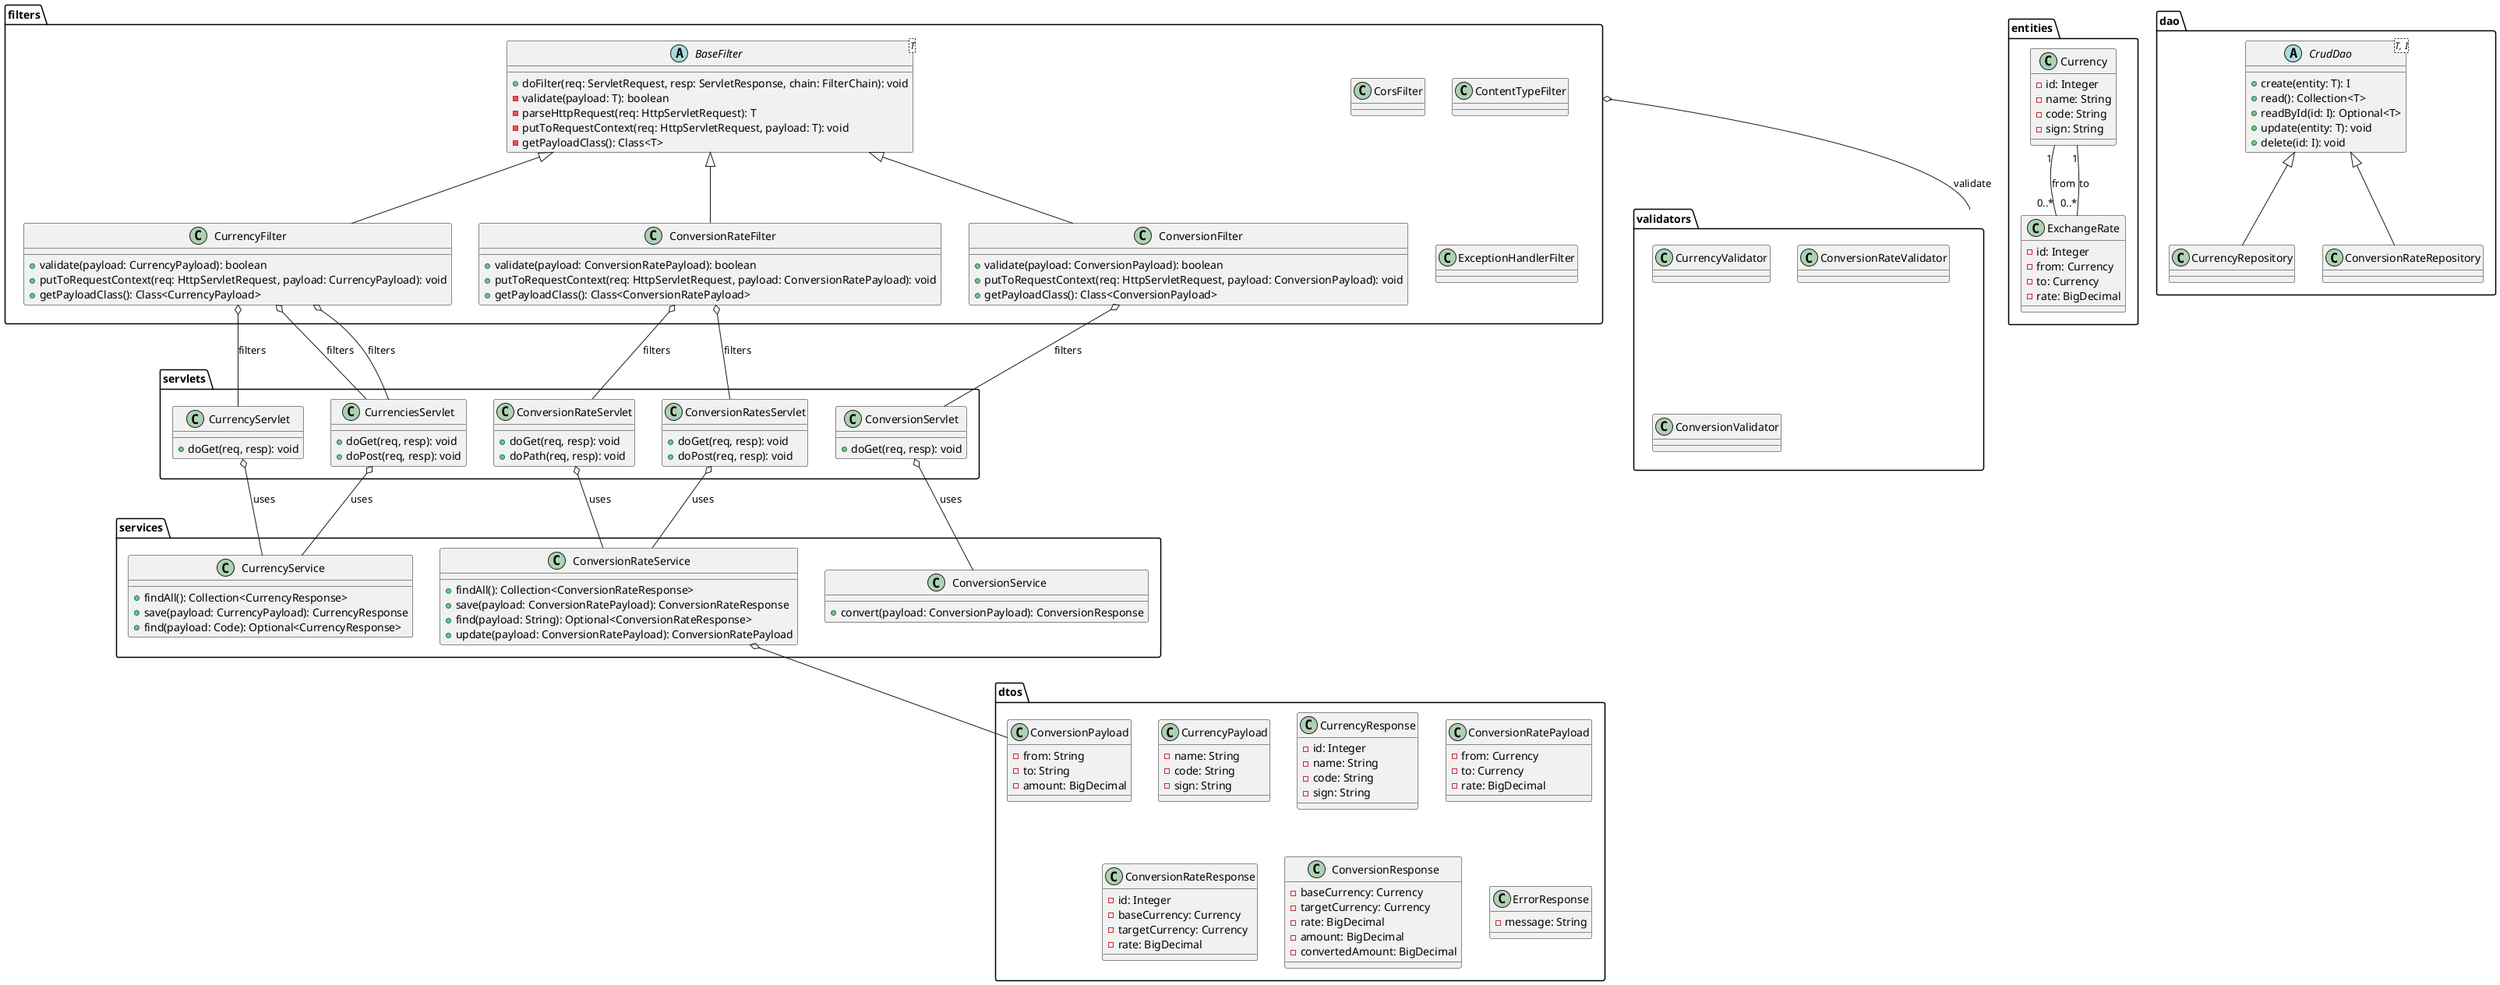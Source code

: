 @startuml
'https://plantuml.com/class-diagram

package entities {

    class Currency {
        - id: Integer
        - name: String
        - code: String
        - sign: String
    }

    class ExchangeRate {
        - id: Integer
        - from: Currency
        - to: Currency
        - rate: BigDecimal
    }
}

Currency "1" -- "0..*" ExchangeRate : from
Currency "1" -- "0..*" ExchangeRate : to

package "filters" {

   abstract class BaseFilter<T> {
        + doFilter(req: ServletRequest, resp: ServletResponse, chain: FilterChain): void
        - validate(payload: T): boolean
        - parseHttpRequest(req: HttpServletRequest): T
        - putToRequestContext(req: HttpServletRequest, payload: T): void
        - getPayloadClass(): Class<T>
    }

    class CorsFilter {
    }

    class ContentTypeFilter {
    }

    class CurrencyFilter extends BaseFilter<CurrencyPayload> {
        + validate(payload: CurrencyPayload): boolean
        + putToRequestContext(req: HttpServletRequest, payload: CurrencyPayload): void
        + getPayloadClass(): Class<CurrencyPayload>
    }

    class ConversionRateFilter extends BaseFilter<ConversionRatePayload> {
        + validate(payload: ConversionRatePayload): boolean
        + putToRequestContext(req: HttpServletRequest, payload: ConversionRatePayload): void
        + getPayloadClass(): Class<ConversionRatePayload>
    }

    class ConversionFilter extends BaseFilter<ConversionPayload> {
        + validate(payload: ConversionPayload): boolean
        + putToRequestContext(req: HttpServletRequest, payload: ConversionPayload): void
        + getPayloadClass(): Class<ConversionPayload>
    }

    class ExceptionHandlerFilter {
    }
}

CurrencyFilter o-- servlets.CurrencyServlet: filters
CurrencyFilter o-- servlets.CurrenciesServlet: filters
CurrencyFilter o-- servlets.CurrenciesServlet: filters
ConversionRateFilter o-- servlets.ConversionRateServlet: filters
ConversionRateFilter o-- servlets.ConversionRatesServlet: filters
ConversionFilter o-- servlets.ConversionServlet: filters

filters o-- validators: validate

package "validators" {
    class CurrencyValidator {
    }
    class ConversionRateValidator {
    }
    class ConversionValidator {
    }
}
package "servlets" {

    class CurrenciesServlet {
        + doGet(req, resp): void
        + doPost(req, resp): void
    }

    class CurrencyServlet {
        + doGet(req, resp): void
    }

    class ConversionRatesServlet {
        + doGet(req, resp): void
        + doPost(req, resp): void
    }

    class ConversionRateServlet {
        + doGet(req, resp): void
        + doPath(req, resp): void
    }

    class ConversionServlet {
        + doGet(req, resp): void
    }
}

CurrenciesServlet o-- services.CurrencyService : uses
CurrencyServlet o-- services.CurrencyService : uses
ConversionRatesServlet o-- services.ConversionRateService : uses
ConversionRateServlet o-- services.ConversionRateService : uses
ConversionServlet o-- services.ConversionService: uses

package "services" {

    class CurrencyService {
        + findAll(): Collection<CurrencyResponse>
        + save(payload: CurrencyPayload): CurrencyResponse
        + find(payload: Code): Optional<CurrencyResponse>
    }

    class ConversionRateService {
        + findAll(): Collection<ConversionRateResponse>
        + save(payload: ConversionRatePayload): ConversionRateResponse
        + find(payload: String): Optional<ConversionRateResponse>
        + update(payload: ConversionRatePayload): ConversionRatePayload
    }

    class ConversionService {
        + convert(payload: ConversionPayload): ConversionResponse
    }
}

ConversionRateService o-- dtos.ConversionPayload

package "dtos" {

    class CurrencyPayload {
        - name: String
        - code: String
        - sign: String
    }

    class CurrencyResponse {
        - id: Integer
        - name: String
        - code: String
        - sign: String
    }

    class ConversionRatePayload {
        - from: Currency
        - to: Currency
        - rate: BigDecimal
    }

    class ConversionRateResponse {
        - id: Integer
        - baseCurrency: Currency
        - targetCurrency: Currency
        - rate: BigDecimal
    }

    class ConversionPayload {
        - from: String
        - to: String
        - amount: BigDecimal
    }

    class ConversionResponse {
        - baseCurrency: Currency
        - targetCurrency: Currency
        - rate: BigDecimal
        - amount: BigDecimal
        - convertedAmount: BigDecimal
    }

    class ErrorResponse {
        - message: String
    }
}

package "dao" {

    abstract class CrudDao<T, I> {
        + create(entity: T): I
        + read(): Collection<T>
        + readById(id: I): Optional<T>
        + update(entity: T): void
        + delete(id: I): void
    }

    class CurrencyRepository extends CrudDao<Currency, Integer> {
    }

    class ConversionRateRepository extends CrudDao<ConversionRate, Integer> {
    }
}

@enduml